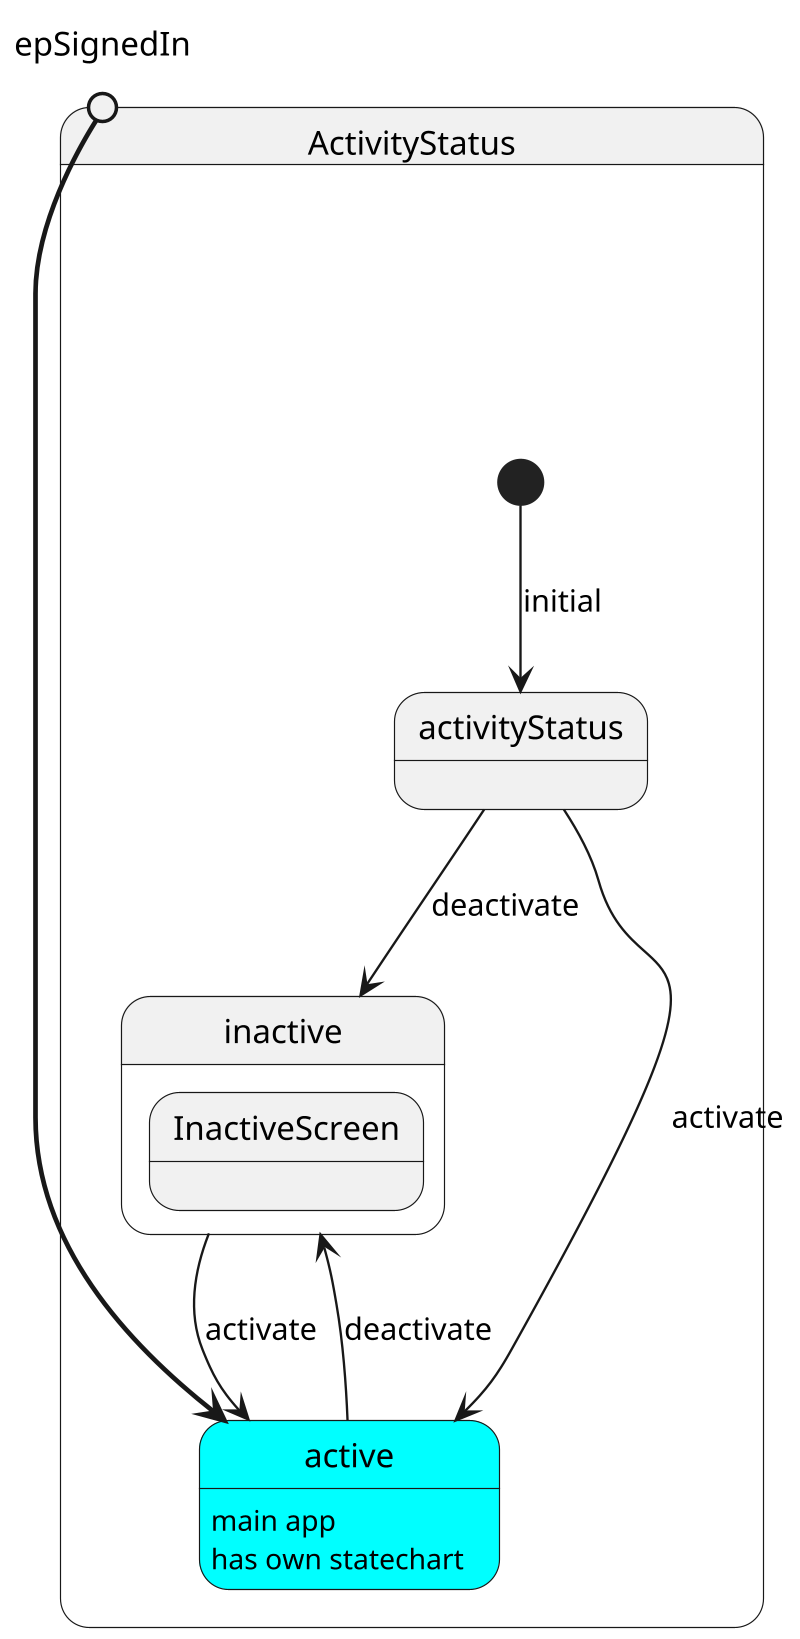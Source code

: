 ' blue is new user
' orange is existing user
' black is both, plus everything else

@startuml app

skinparam State {
  BackgroundColor<<Region>> cyan
  BackgroundColor<<Provider>> cyan
  BackgroundColor<<Machine>> cyan
  BackgroundColor<<MState>> cyan
  BackgroundColor<<Condition>> yellow
  BackgroundColor<<Screen>> orange
  BackgroundColor<<Event>> darkgrey
}

scale 800 width

' [*] -[bold]-> App: start

' state App<<Machine>> {

  ' state connectionStateProvider<<Provider>>
  ' connectionStateProvider: connectionState
  ' state loadingStatusProvider<<Provider>>
  ' loadingStatusProvider: loadingStatus


  ' state AccountStatus {

  '   state exNewAcc <<exitPoint>>
  '   state exOldAcc <<exitPoint>>

  '   [*] -[#blue,bold]-> accountStatus: initial

  '   state accountStatus
  '   accountStatus: bool accountExists
    
  '   state NoAccount<<Region>> {
  '     state epRetryRegister <<entryPoint>>
  '     state exNewAccount <<exitPoint>>
  '     state exCancelled <<exitPoint>>

  '     [*] -[#blue,bold]-> register: initial
  '     epRetryRegister --> register: try again
  '     state register {
  '     }
  '     register: create account
  '     state confirmAcc {
  '     }
  '     confirmAcc: onEnter\nauto signin
  '     state denyAcc {
  '     }
  '     denyAcc: snackbar
  '   }
  '   state Account {
  '   }
  '   Account: onEnter update\nuser account

  '   state CancelRegistration {
  '   }

  '   accountStatus -[#orange,bold]-> Account: yes
  '   accountStatus --> NoAccount: no
  '   register -[#blue,bold]-> confirmAcc : Account\ncreated
  '   register --> denyAcc : Account\ndenied
  '   register <-[dotted]- denyAcc

  '   Account -[#orange,bold]-> exOldAcc: existing
  '   confirmAcc -[#blue,bold]-> exNewAccount: new user
  '   exNewAccount -[#blue,bold]-> exNewAcc
  '   register --> exCancelled
  '   exCancelled --> CancelRegistration: sorry
  '   CancelRegistration --> epRetryRegister: try again
  ' }
  
  ' state AuthStatus {
  '   state epOldAcc <<entryPoint>>
  '   state epNewAcc <<entryPoint>>
  '   ' state exSignedOut <<exitPoint>>
  '   state exAlreadySignedIn <<exitPoint>>
  '   state exJustSignedIn <<exitPoint>>

  '   state authStatus
  '   authStatus: authStatus
  '   authStatus: checkAuth()

  '   state cancelSignin {
  '   }
  '   cancelSignin: guest browsing?  

  '   state signedOut<<Region>> {
  '     state epRetrySignin <<entryPoint>>
  '     state exCancelSignin <<exitPoint>>
  '     state exSignedIn <<exitPoint>>

  '     [*] -[#orange,bold]-> signin: initial
  '     state signin {
  '     }
  '     state confirmSignedIn {
  '     }
  '     confirmSignedIn: snackbar
  '     confirmSignedIn: changes\nauthStatusProvider
  '     state forgot {
  '     }  
  '   }
  '   state signedIn {
  '   }

  '   epOldAcc -[#orange,dashed]-> signedOut
  '   epNewAcc -[#blue,dashed]-> signedIn
  '   epRetrySignin --> signin: try again

  '   [*] --> authStatus: initial
  '   authStatus --> signedIn  : signedIn
  '   authStatus --> signedOut : signedOut

  '   signin -[#orange,bold]-> confirmSignedIn : success
  '   signin --> forgot: forgot
  '   forgot --> signin: forgot

  '   signedIn -[#blue,bold]-> exAlreadySignedIn
  '   confirmSignedIn -[#orange,bold]-> exSignedIn
  '   exSignedIn -[#orange,bold]-> exJustSignedIn
    
  '   signin --> exCancelSignin: cancel
  '   exCancelSignin --> cancelSignin
  '   cancelSignin --> epRetrySignin

  ' }

  state ActivityStatus {
    state epSignedIn <<entryPoint>>
    state activityStatus {
    }
    state inactive {
      state InactiveScreen
    }
    state active<<Region>> {
    }
    active: main app
    active: has own statechart

    [*] --> activityStatus: initial
    activityStatus --> active  : activate
    activityStatus --> inactive : deactivate


    
    epSignedIn -[bold]-> active

    active --> inactive: deactivate
    inactive --> active: activate

  }

  ' App
'   [*] -[bold]-> AccountStatus: initial

'   ' Account Status to Auth Status
'   exOldAcc -[#orange,dashed]-> epOldAcc
'   exNewAcc -[#blue,dashed]-> epNewAcc

'   ' Auth Status to Activity Status
'   exAlreadySignedIn -[#blue,dashed]-> epSignedIn
'   exJustSignedIn -[#orange,dashed]-> epSignedIn

'   ' App Providers
'   state appLifecycleProvider<<Provider>>
'   appLifecycleProvider: appLifecycle
'   appLifecycleProvider --> activityStatus: machine.fire
' }

@enduml


